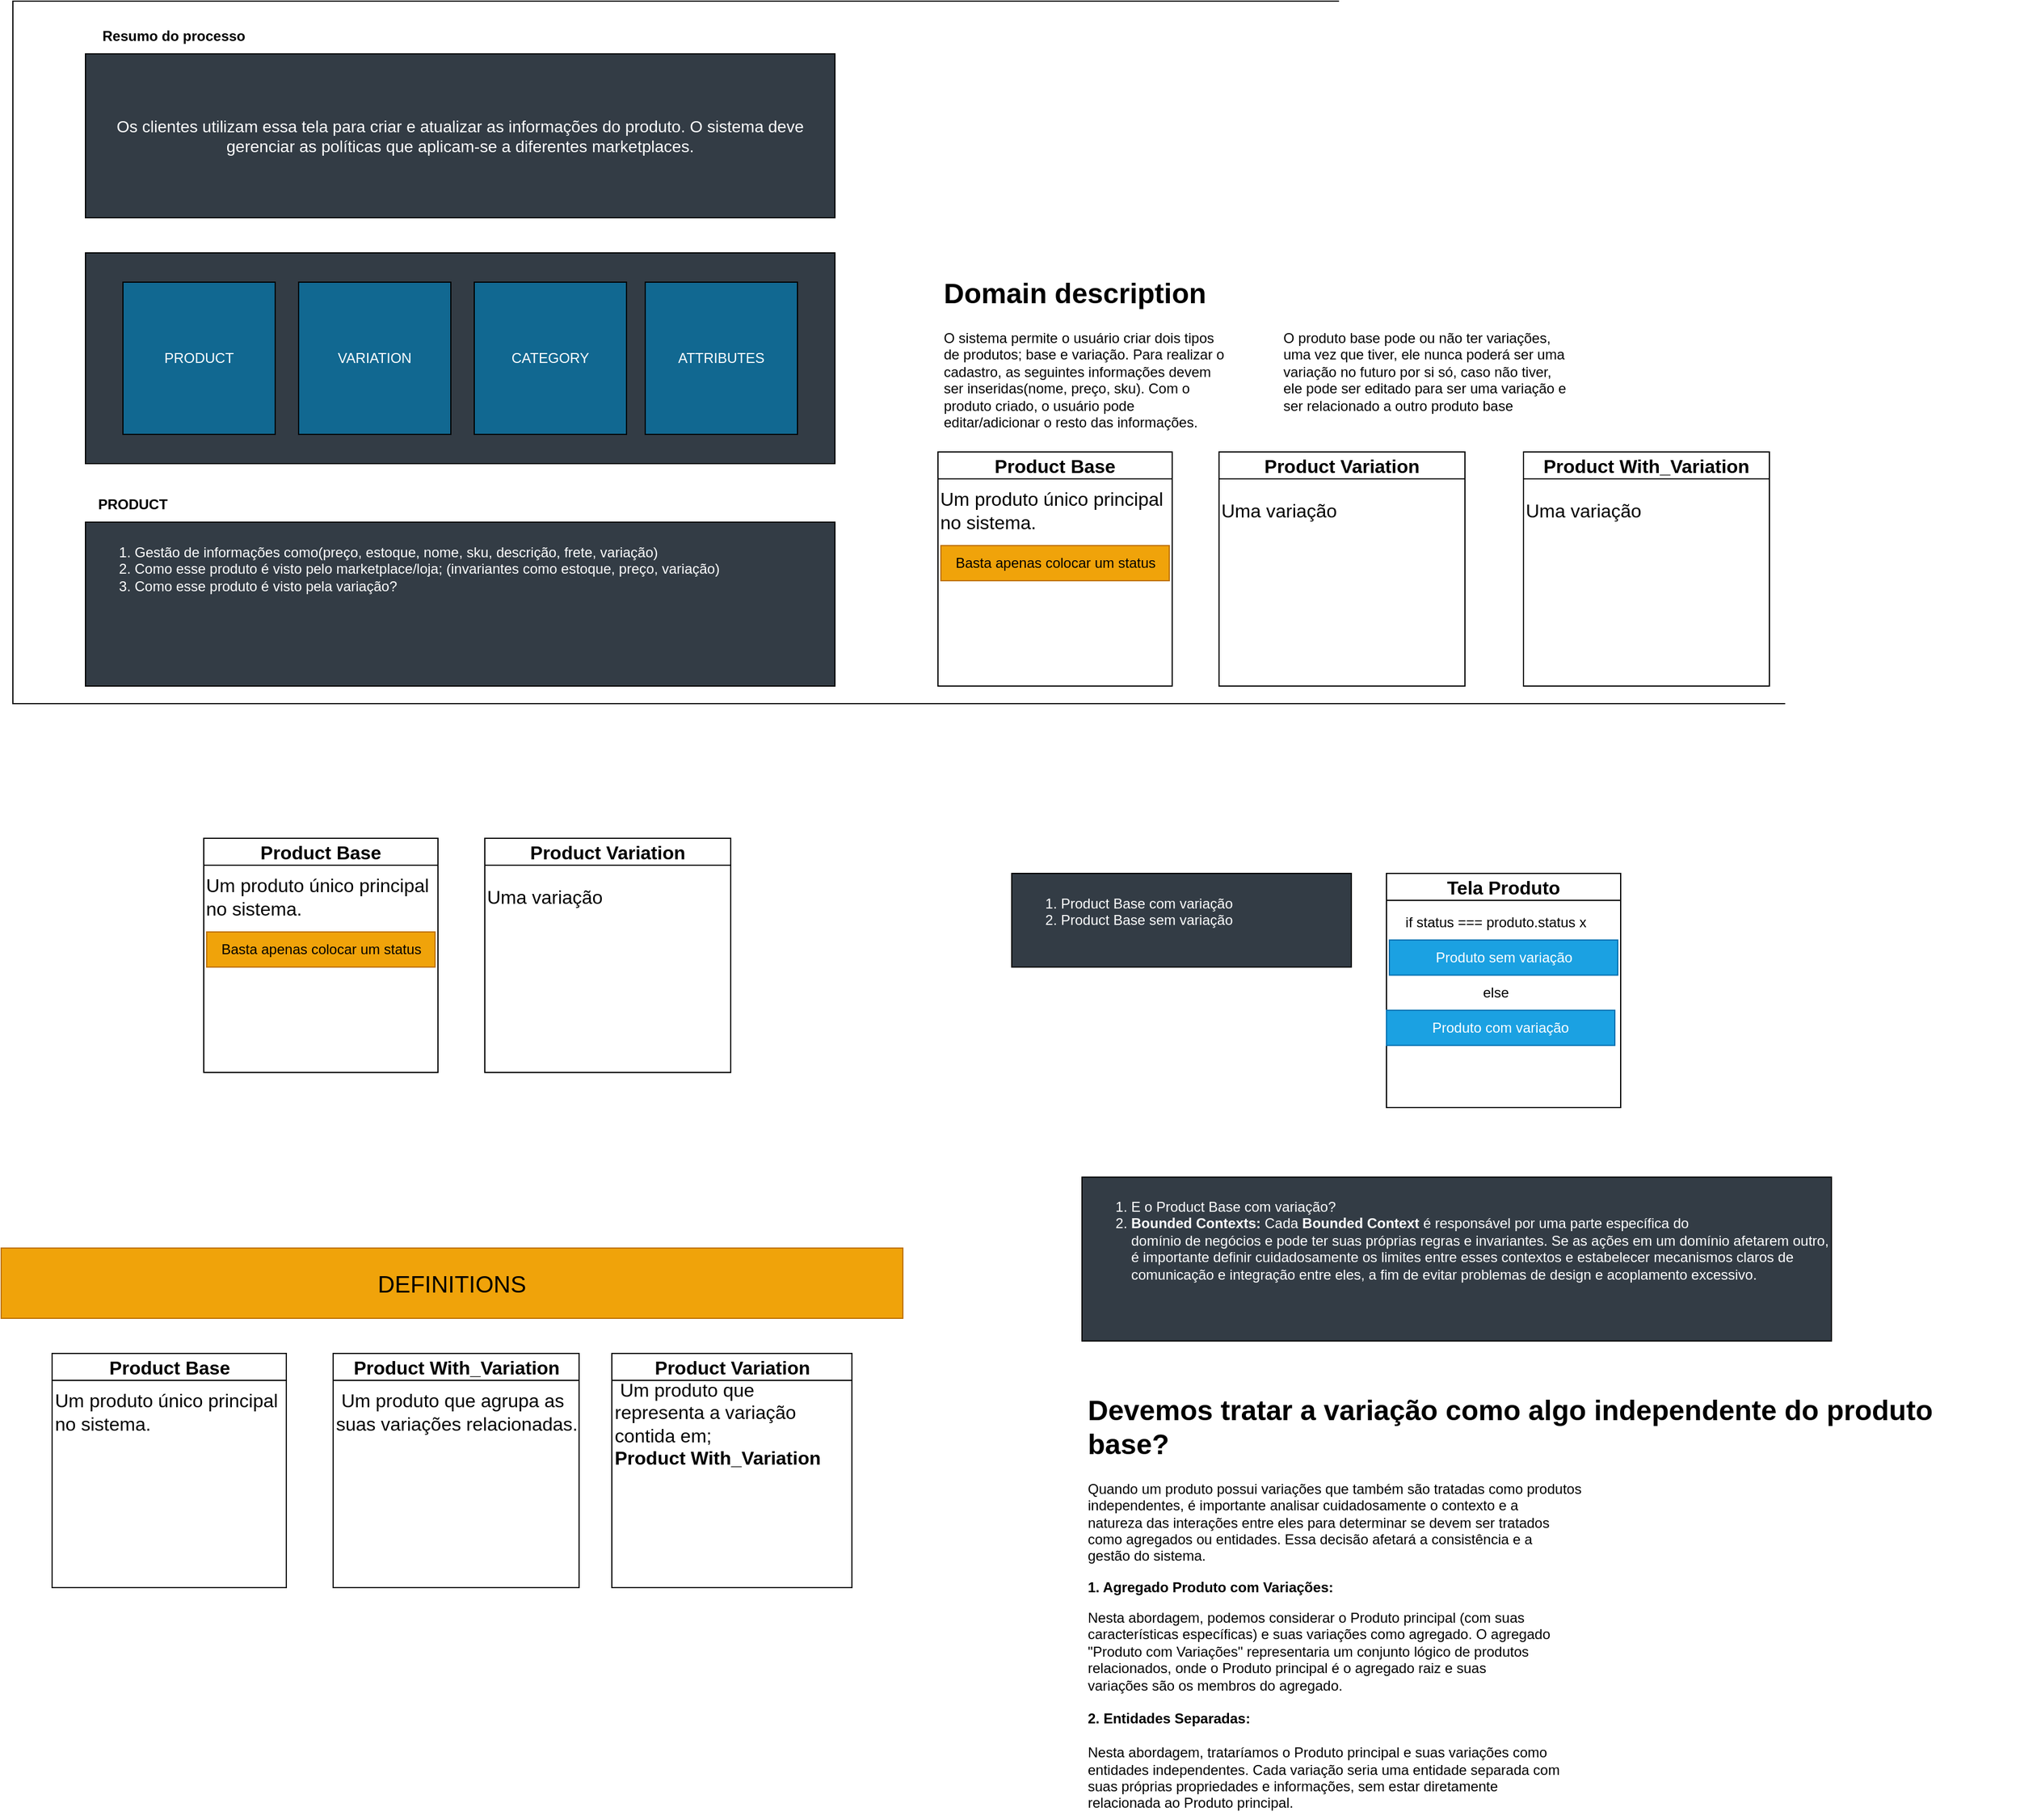 <mxfile>
    <diagram id="6hVav4VxkDgVvQ-maf_H" name="Page-1">
        <mxGraphModel dx="2730" dy="3304" grid="1" gridSize="10" guides="1" tooltips="1" connect="1" arrows="1" fold="1" page="1" pageScale="1" pageWidth="850" pageHeight="1100" math="0" shadow="0">
            <root>
                <mxCell id="0"/>
                <mxCell id="1" parent="0"/>
                <mxCell id="168" value="" style="rounded=0;whiteSpace=wrap;html=1;fontSize=20;fillColor=none;" parent="1" vertex="1">
                    <mxGeometry x="-780" y="-1765" width="1540" height="600" as="geometry"/>
                </mxCell>
                <mxCell id="26" value="&lt;font style=&quot;font-size: 14px;&quot;&gt;Os clientes utilizam essa tela para criar e atualizar as informações do produto. O sistema deve gerenciar as políticas que aplicam-se a diferentes marketplaces.&lt;br&gt;&lt;/font&gt;" style="rounded=0;whiteSpace=wrap;html=1;fillColor=#333C45;strokeColor=default;fontColor=#ffffff;" parent="1" vertex="1">
                    <mxGeometry x="-718" y="-1720" width="640" height="140" as="geometry"/>
                </mxCell>
                <mxCell id="27" value="Resumo do processo" style="text;html=1;align=center;verticalAlign=middle;resizable=0;points=[];autosize=1;strokeColor=none;fillColor=none;fontStyle=1" parent="1" vertex="1">
                    <mxGeometry x="-718" y="-1750" width="150" height="30" as="geometry"/>
                </mxCell>
                <mxCell id="28" value="" style="rounded=0;whiteSpace=wrap;html=1;fillColor=#333C45;strokeColor=default;fontColor=#ffffff;" parent="1" vertex="1">
                    <mxGeometry x="-718" y="-1550" width="640" height="180" as="geometry"/>
                </mxCell>
                <mxCell id="29" value="PRODUCT" style="whiteSpace=wrap;html=1;aspect=fixed;labelBackgroundColor=none;strokeColor=default;fillColor=#116891;fontColor=#ffffff;gradientColor=none;" parent="1" vertex="1">
                    <mxGeometry x="-686" y="-1525" width="130" height="130" as="geometry"/>
                </mxCell>
                <mxCell id="30" value="CATEGORY" style="whiteSpace=wrap;html=1;aspect=fixed;labelBackgroundColor=none;strokeColor=default;fillColor=#116891;fontColor=#ffffff;gradientColor=none;" parent="1" vertex="1">
                    <mxGeometry x="-386" y="-1525" width="130" height="130" as="geometry"/>
                </mxCell>
                <mxCell id="31" value="ATTRIBUTES" style="whiteSpace=wrap;html=1;aspect=fixed;labelBackgroundColor=none;strokeColor=default;fillColor=#116891;fontColor=#ffffff;gradientColor=none;" parent="1" vertex="1">
                    <mxGeometry x="-240" y="-1525" width="130" height="130" as="geometry"/>
                </mxCell>
                <mxCell id="32" value="&lt;ol&gt;&lt;li&gt;Gestão de informações como(preço, estoque, nome, sku, descrição, frete, variação)&lt;/li&gt;&lt;li&gt;Como esse produto é visto pelo marketplace/loja; (invariantes como estoque, preço, variação)&lt;/li&gt;&lt;li&gt;Como esse produto é visto pela variação?&lt;br&gt;&lt;/li&gt;&lt;/ol&gt;" style="rounded=0;whiteSpace=wrap;fillColor=#333C45;strokeColor=default;fontColor=#ffffff;align=left;verticalAlign=top;html=1;" parent="1" vertex="1">
                    <mxGeometry x="-718" y="-1320" width="640" height="140" as="geometry"/>
                </mxCell>
                <mxCell id="33" value="PRODUCT" style="text;html=1;align=center;verticalAlign=middle;resizable=0;points=[];autosize=1;strokeColor=none;fillColor=none;fontStyle=1" parent="1" vertex="1">
                    <mxGeometry x="-718" y="-1350" width="80" height="30" as="geometry"/>
                </mxCell>
                <mxCell id="34" value="VARIATION" style="whiteSpace=wrap;html=1;aspect=fixed;labelBackgroundColor=none;strokeColor=default;fillColor=#116891;fontColor=#ffffff;gradientColor=none;" parent="1" vertex="1">
                    <mxGeometry x="-536" y="-1525" width="130" height="130" as="geometry"/>
                </mxCell>
                <mxCell id="52" value="&lt;h1&gt;Domain description&lt;br&gt;&lt;/h1&gt;&lt;p&gt;O sistema permite o usuário criar dois tipos de produtos; base e variação. Para realizar o cadastro, as seguintes informações devem ser inseridas(nome, preço, sku). Com o produto criado, o usuário pode editar/adicionar o resto das informações.&lt;br&gt;&lt;/p&gt;" style="text;html=1;strokeColor=none;fillColor=none;spacing=5;spacingTop=-20;whiteSpace=wrap;overflow=hidden;rounded=0;" parent="1" vertex="1">
                    <mxGeometry x="10" y="-1535" width="250" height="160" as="geometry"/>
                </mxCell>
                <mxCell id="53" value="&lt;h1&gt;&amp;nbsp;&lt;br&gt;&lt;/h1&gt;&lt;p&gt;O produto base pode ou não ter variações, uma vez que tiver, ele nunca poderá ser uma variação no futuro por si só, caso não tiver, ele pode ser editado para ser uma variação e ser relacionado a outro produto base&lt;br&gt;&lt;/p&gt;" style="text;html=1;strokeColor=none;fillColor=none;spacing=5;spacingTop=-20;whiteSpace=wrap;overflow=hidden;rounded=0;" parent="1" vertex="1">
                    <mxGeometry x="300" y="-1535" width="250" height="160" as="geometry"/>
                </mxCell>
                <mxCell id="67" value="&lt;h1&gt;Devemos tratar a variação como algo independente do produto base?&amp;nbsp;&lt;br&gt;&lt;/h1&gt;&lt;p&gt;Quando um produto possui variações que também são tratadas como produtos&lt;br&gt; independentes, é importante analisar cuidadosamente o contexto e a &lt;br&gt;natureza das interações entre eles para determinar se devem ser tratados&lt;br&gt; como agregados ou entidades. Essa decisão afetará a consistência e a &lt;br&gt;gestão do sistema.&amp;nbsp;&lt;br&gt;&lt;/p&gt;&lt;p&gt;&lt;strong&gt;1. Agregado Produto com Variações:&amp;nbsp;&lt;/strong&gt;&lt;br&gt;&lt;/p&gt;Nesta abordagem, podemos considerar o Produto principal (com suas&amp;nbsp; &amp;nbsp; &amp;nbsp; &amp;nbsp; &amp;nbsp; &amp;nbsp; &amp;nbsp; &amp;nbsp; &amp;nbsp; &amp;nbsp; &amp;nbsp; &amp;nbsp; &amp;nbsp; &amp;nbsp; &amp;nbsp;&lt;br&gt;características específicas) e suas variações como agregado. O agregado &lt;br&gt;&quot;Produto com Variações&quot; representaria um conjunto lógico de produtos &lt;br&gt;relacionados, onde o Produto principal é o agregado raiz e suas &lt;br&gt;variações são os membros do agregado.&lt;br&gt;&lt;br&gt;&lt;strong&gt;2. Entidades Separadas:&lt;br&gt;&lt;/strong&gt;&lt;br&gt;Nesta abordagem, trataríamos o Produto principal e suas variações como &lt;br&gt;entidades independentes. Cada variação seria uma entidade separada com &lt;br&gt;suas próprias propriedades e informações, sem estar diretamente &lt;br&gt;relacionada ao Produto principal." style="text;html=1;strokeColor=none;fillColor=none;spacing=5;spacingTop=-20;whiteSpace=wrap;overflow=hidden;rounded=0;" parent="1" vertex="1">
                    <mxGeometry x="133" y="-580.62" width="800" height="367.81" as="geometry"/>
                </mxCell>
                <mxCell id="93" value="&lt;font style=&quot;font-size: 20px;&quot;&gt;DEFINITIONS&lt;/font&gt;" style="rounded=0;whiteSpace=wrap;html=1;fillColor=#f0a30a;fontColor=#000000;strokeColor=#BD7000;" parent="1" vertex="1">
                    <mxGeometry x="-790" y="-700" width="770" height="60" as="geometry"/>
                </mxCell>
                <mxCell id="127" value="Product Base" style="swimlane;whiteSpace=wrap;html=1;strokeColor=default;fontSize=16;fillColor=default;" parent="1" vertex="1">
                    <mxGeometry x="-746.5" y="-610" width="200" height="200" as="geometry">
                        <mxRectangle x="80" y="-240" width="180" height="30" as="alternateBounds"/>
                    </mxGeometry>
                </mxCell>
                <mxCell id="128" value="Um produto único principal no sistema.&amp;nbsp;" style="text;html=1;strokeColor=none;fillColor=none;align=left;verticalAlign=middle;whiteSpace=wrap;rounded=0;fontSize=16;" parent="127" vertex="1">
                    <mxGeometry y="30" width="200" height="40" as="geometry"/>
                </mxCell>
                <mxCell id="129" value="Product With_Variation" style="swimlane;whiteSpace=wrap;html=1;strokeColor=default;fontSize=16;fillColor=default;" parent="1" vertex="1">
                    <mxGeometry x="-506.5" y="-610" width="210" height="200" as="geometry">
                        <mxRectangle x="80" y="-240" width="180" height="30" as="alternateBounds"/>
                    </mxGeometry>
                </mxCell>
                <mxCell id="130" value="&amp;nbsp;Um produto que agrupa as suas variações relacionadas." style="text;html=1;strokeColor=none;fillColor=none;align=left;verticalAlign=middle;whiteSpace=wrap;rounded=0;fontSize=16;" parent="129" vertex="1">
                    <mxGeometry y="20" width="210" height="60" as="geometry"/>
                </mxCell>
                <mxCell id="131" value="Product Variation" style="swimlane;whiteSpace=wrap;html=1;strokeColor=default;fontSize=16;fillColor=default;" parent="1" vertex="1">
                    <mxGeometry x="-268.5" y="-610" width="205" height="200" as="geometry">
                        <mxRectangle x="80" y="-240" width="180" height="30" as="alternateBounds"/>
                    </mxGeometry>
                </mxCell>
                <mxCell id="132" value="&amp;nbsp;Um produto que representa a variação contida em;&lt;br&gt;&lt;b&gt;Product With_Variation&lt;/b&gt;" style="text;html=1;strokeColor=none;fillColor=none;align=left;verticalAlign=middle;whiteSpace=wrap;rounded=0;fontSize=16;" parent="131" vertex="1">
                    <mxGeometry y="30" width="200" height="60" as="geometry"/>
                </mxCell>
                <mxCell id="137" value="&lt;ol&gt;&lt;li&gt;E o Product Base com variação?&lt;/li&gt;&lt;li&gt;&lt;strong&gt;Bounded Contexts:&lt;/strong&gt;&amp;nbsp;Cada&amp;nbsp;&lt;strong&gt;Bounded Context&lt;/strong&gt;&amp;nbsp;é responsável por uma parte específica do&lt;br&gt;domínio de negócios e pode ter suas próprias regras e invariantes. Se as ações em um domínio afetarem outro, é importante definir cuidadosamente os limites entre esses contextos e estabelecer mecanismos claros de comunicação e integração entre eles, a fim de evitar problemas de design e acoplamento excessivo.&lt;/li&gt;&lt;/ol&gt;" style="rounded=0;whiteSpace=wrap;fillColor=#333C45;strokeColor=default;fontColor=#ffffff;align=left;verticalAlign=top;html=1;" parent="1" vertex="1">
                    <mxGeometry x="133" y="-760.62" width="640" height="140" as="geometry"/>
                </mxCell>
                <mxCell id="138" value="O que precisamos ter em mente" style="text;html=1;strokeColor=none;fillColor=none;align=center;verticalAlign=middle;whiteSpace=wrap;rounded=0;shadow=0;glass=0;labelBackgroundColor=none;sketch=0;fontSize=16;fontColor=#FFFFFF;fontStyle=1" parent="1" vertex="1">
                    <mxGeometry x="133" y="-800.62" width="250" height="40" as="geometry"/>
                </mxCell>
                <mxCell id="150" value="Product Base" style="swimlane;whiteSpace=wrap;html=1;strokeColor=default;fontSize=16;fillColor=default;" parent="1" vertex="1">
                    <mxGeometry x="10" y="-1380" width="200" height="200" as="geometry">
                        <mxRectangle x="80" y="-240" width="180" height="30" as="alternateBounds"/>
                    </mxGeometry>
                </mxCell>
                <mxCell id="151" value="Um produto único principal no sistema.&amp;nbsp;" style="text;html=1;strokeColor=none;fillColor=none;align=left;verticalAlign=middle;whiteSpace=wrap;rounded=0;fontSize=16;" parent="150" vertex="1">
                    <mxGeometry y="30" width="200" height="40" as="geometry"/>
                </mxCell>
                <mxCell id="152" value="Product Variation" style="swimlane;whiteSpace=wrap;html=1;strokeColor=default;fontSize=16;fillColor=default;" parent="1" vertex="1">
                    <mxGeometry x="250" y="-1380" width="210" height="200" as="geometry">
                        <mxRectangle x="80" y="-240" width="180" height="30" as="alternateBounds"/>
                    </mxGeometry>
                </mxCell>
                <mxCell id="153" value="Uma variação" style="text;html=1;strokeColor=none;fillColor=none;align=left;verticalAlign=middle;whiteSpace=wrap;rounded=0;fontSize=16;" parent="152" vertex="1">
                    <mxGeometry y="20" width="210" height="60" as="geometry"/>
                </mxCell>
                <mxCell id="169" value="&lt;ol&gt;&lt;li&gt;Product Base com variação&lt;/li&gt;&lt;li&gt;Product Base sem variação&lt;/li&gt;&lt;/ol&gt;" style="rounded=0;whiteSpace=wrap;fillColor=#333C45;strokeColor=default;fontColor=#ffffff;align=left;verticalAlign=top;html=1;" parent="1" vertex="1">
                    <mxGeometry x="73" y="-1020" width="290" height="80" as="geometry"/>
                </mxCell>
                <mxCell id="170" value="Basta apenas colocar um status" style="text;html=1;strokeColor=#BD7000;fillColor=#f0a30a;align=center;verticalAlign=middle;whiteSpace=wrap;rounded=0;fontColor=#000000;" parent="1" vertex="1">
                    <mxGeometry x="12.5" y="-1300" width="195" height="30" as="geometry"/>
                </mxCell>
                <mxCell id="174" value="Tela Produto" style="swimlane;whiteSpace=wrap;html=1;strokeColor=default;fontSize=16;fillColor=default;" parent="1" vertex="1">
                    <mxGeometry x="393" y="-1020" width="200" height="200" as="geometry">
                        <mxRectangle x="80" y="-240" width="180" height="30" as="alternateBounds"/>
                    </mxGeometry>
                </mxCell>
                <mxCell id="177" value="if status === produto.status x" style="text;html=1;align=center;verticalAlign=middle;resizable=0;points=[];autosize=1;strokeColor=none;fillColor=none;" parent="174" vertex="1">
                    <mxGeometry x="2.5" y="26.88" width="180" height="30" as="geometry"/>
                </mxCell>
                <mxCell id="176" value="Produto sem variação" style="text;html=1;strokeColor=#006EAF;fillColor=#1ba1e2;align=center;verticalAlign=middle;whiteSpace=wrap;rounded=0;fontColor=#ffffff;" parent="174" vertex="1">
                    <mxGeometry x="2.5" y="56.88" width="195" height="30" as="geometry"/>
                </mxCell>
                <mxCell id="178" value="else" style="text;html=1;align=center;verticalAlign=middle;resizable=0;points=[];autosize=1;strokeColor=none;fillColor=none;" parent="174" vertex="1">
                    <mxGeometry x="67.5" y="86.88" width="50" height="30" as="geometry"/>
                </mxCell>
                <mxCell id="179" value="Produto com variação" style="text;html=1;strokeColor=#006EAF;fillColor=#1ba1e2;align=center;verticalAlign=middle;whiteSpace=wrap;rounded=0;fontColor=#ffffff;" parent="174" vertex="1">
                    <mxGeometry y="116.88" width="195" height="30" as="geometry"/>
                </mxCell>
                <mxCell id="182" value="Product With_Variation" style="swimlane;whiteSpace=wrap;html=1;strokeColor=default;fontSize=16;fillColor=default;" parent="1" vertex="1">
                    <mxGeometry x="510" y="-1380" width="210" height="200" as="geometry">
                        <mxRectangle x="80" y="-240" width="180" height="30" as="alternateBounds"/>
                    </mxGeometry>
                </mxCell>
                <mxCell id="183" value="Uma variação" style="text;html=1;strokeColor=none;fillColor=none;align=left;verticalAlign=middle;whiteSpace=wrap;rounded=0;fontSize=16;" parent="182" vertex="1">
                    <mxGeometry y="20" width="210" height="60" as="geometry"/>
                </mxCell>
                <mxCell id="184" value="Product Base" style="swimlane;whiteSpace=wrap;html=1;strokeColor=default;fontSize=16;fillColor=default;" parent="1" vertex="1">
                    <mxGeometry x="-617" y="-1050" width="200" height="200" as="geometry">
                        <mxRectangle x="80" y="-240" width="180" height="30" as="alternateBounds"/>
                    </mxGeometry>
                </mxCell>
                <mxCell id="185" value="Um produto único principal no sistema.&amp;nbsp;" style="text;html=1;strokeColor=none;fillColor=none;align=left;verticalAlign=middle;whiteSpace=wrap;rounded=0;fontSize=16;" parent="184" vertex="1">
                    <mxGeometry y="30" width="200" height="40" as="geometry"/>
                </mxCell>
                <mxCell id="186" value="Product Variation" style="swimlane;whiteSpace=wrap;html=1;strokeColor=default;fontSize=16;fillColor=default;" parent="1" vertex="1">
                    <mxGeometry x="-377" y="-1050" width="210" height="200" as="geometry">
                        <mxRectangle x="80" y="-240" width="180" height="30" as="alternateBounds"/>
                    </mxGeometry>
                </mxCell>
                <mxCell id="187" value="Uma variação" style="text;html=1;strokeColor=none;fillColor=none;align=left;verticalAlign=middle;whiteSpace=wrap;rounded=0;fontSize=16;" parent="186" vertex="1">
                    <mxGeometry y="20" width="210" height="60" as="geometry"/>
                </mxCell>
                <mxCell id="188" value="Basta apenas colocar um status" style="text;html=1;strokeColor=#BD7000;fillColor=#f0a30a;align=center;verticalAlign=middle;whiteSpace=wrap;rounded=0;fontColor=#000000;" parent="1" vertex="1">
                    <mxGeometry x="-614.5" y="-970" width="195" height="30" as="geometry"/>
                </mxCell>
            </root>
        </mxGraphModel>
    </diagram>
</mxfile>